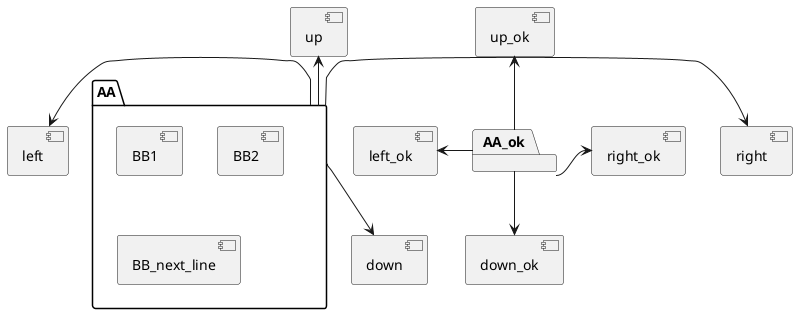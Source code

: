 {
  "sha1": "6ntp0apjnj1m8h8u48zdf6ufccf0b50",
  "insertion": {
    "when": "2024-05-30T20:48:20.990Z",
    "user": "plantuml@gmail.com"
  }
}
@startuml
!pragma horizontalLineBetweenDifferentPackageAllowed
package AA_ok {
}
component up_ok
component down_ok
component right_ok
component left_ok
AA_ok -u-> up_ok
AA_ok -d-> down_ok
AA_ok -r-> right_ok
AA_ok -l-> left_ok

package AA {
  component BB1
  component BB2
  component BB_next_line
}
component up
component down
component right
component left
AA -u-> up
AA -d-> down
AA -r-> right
AA -l-> left
@enduml
